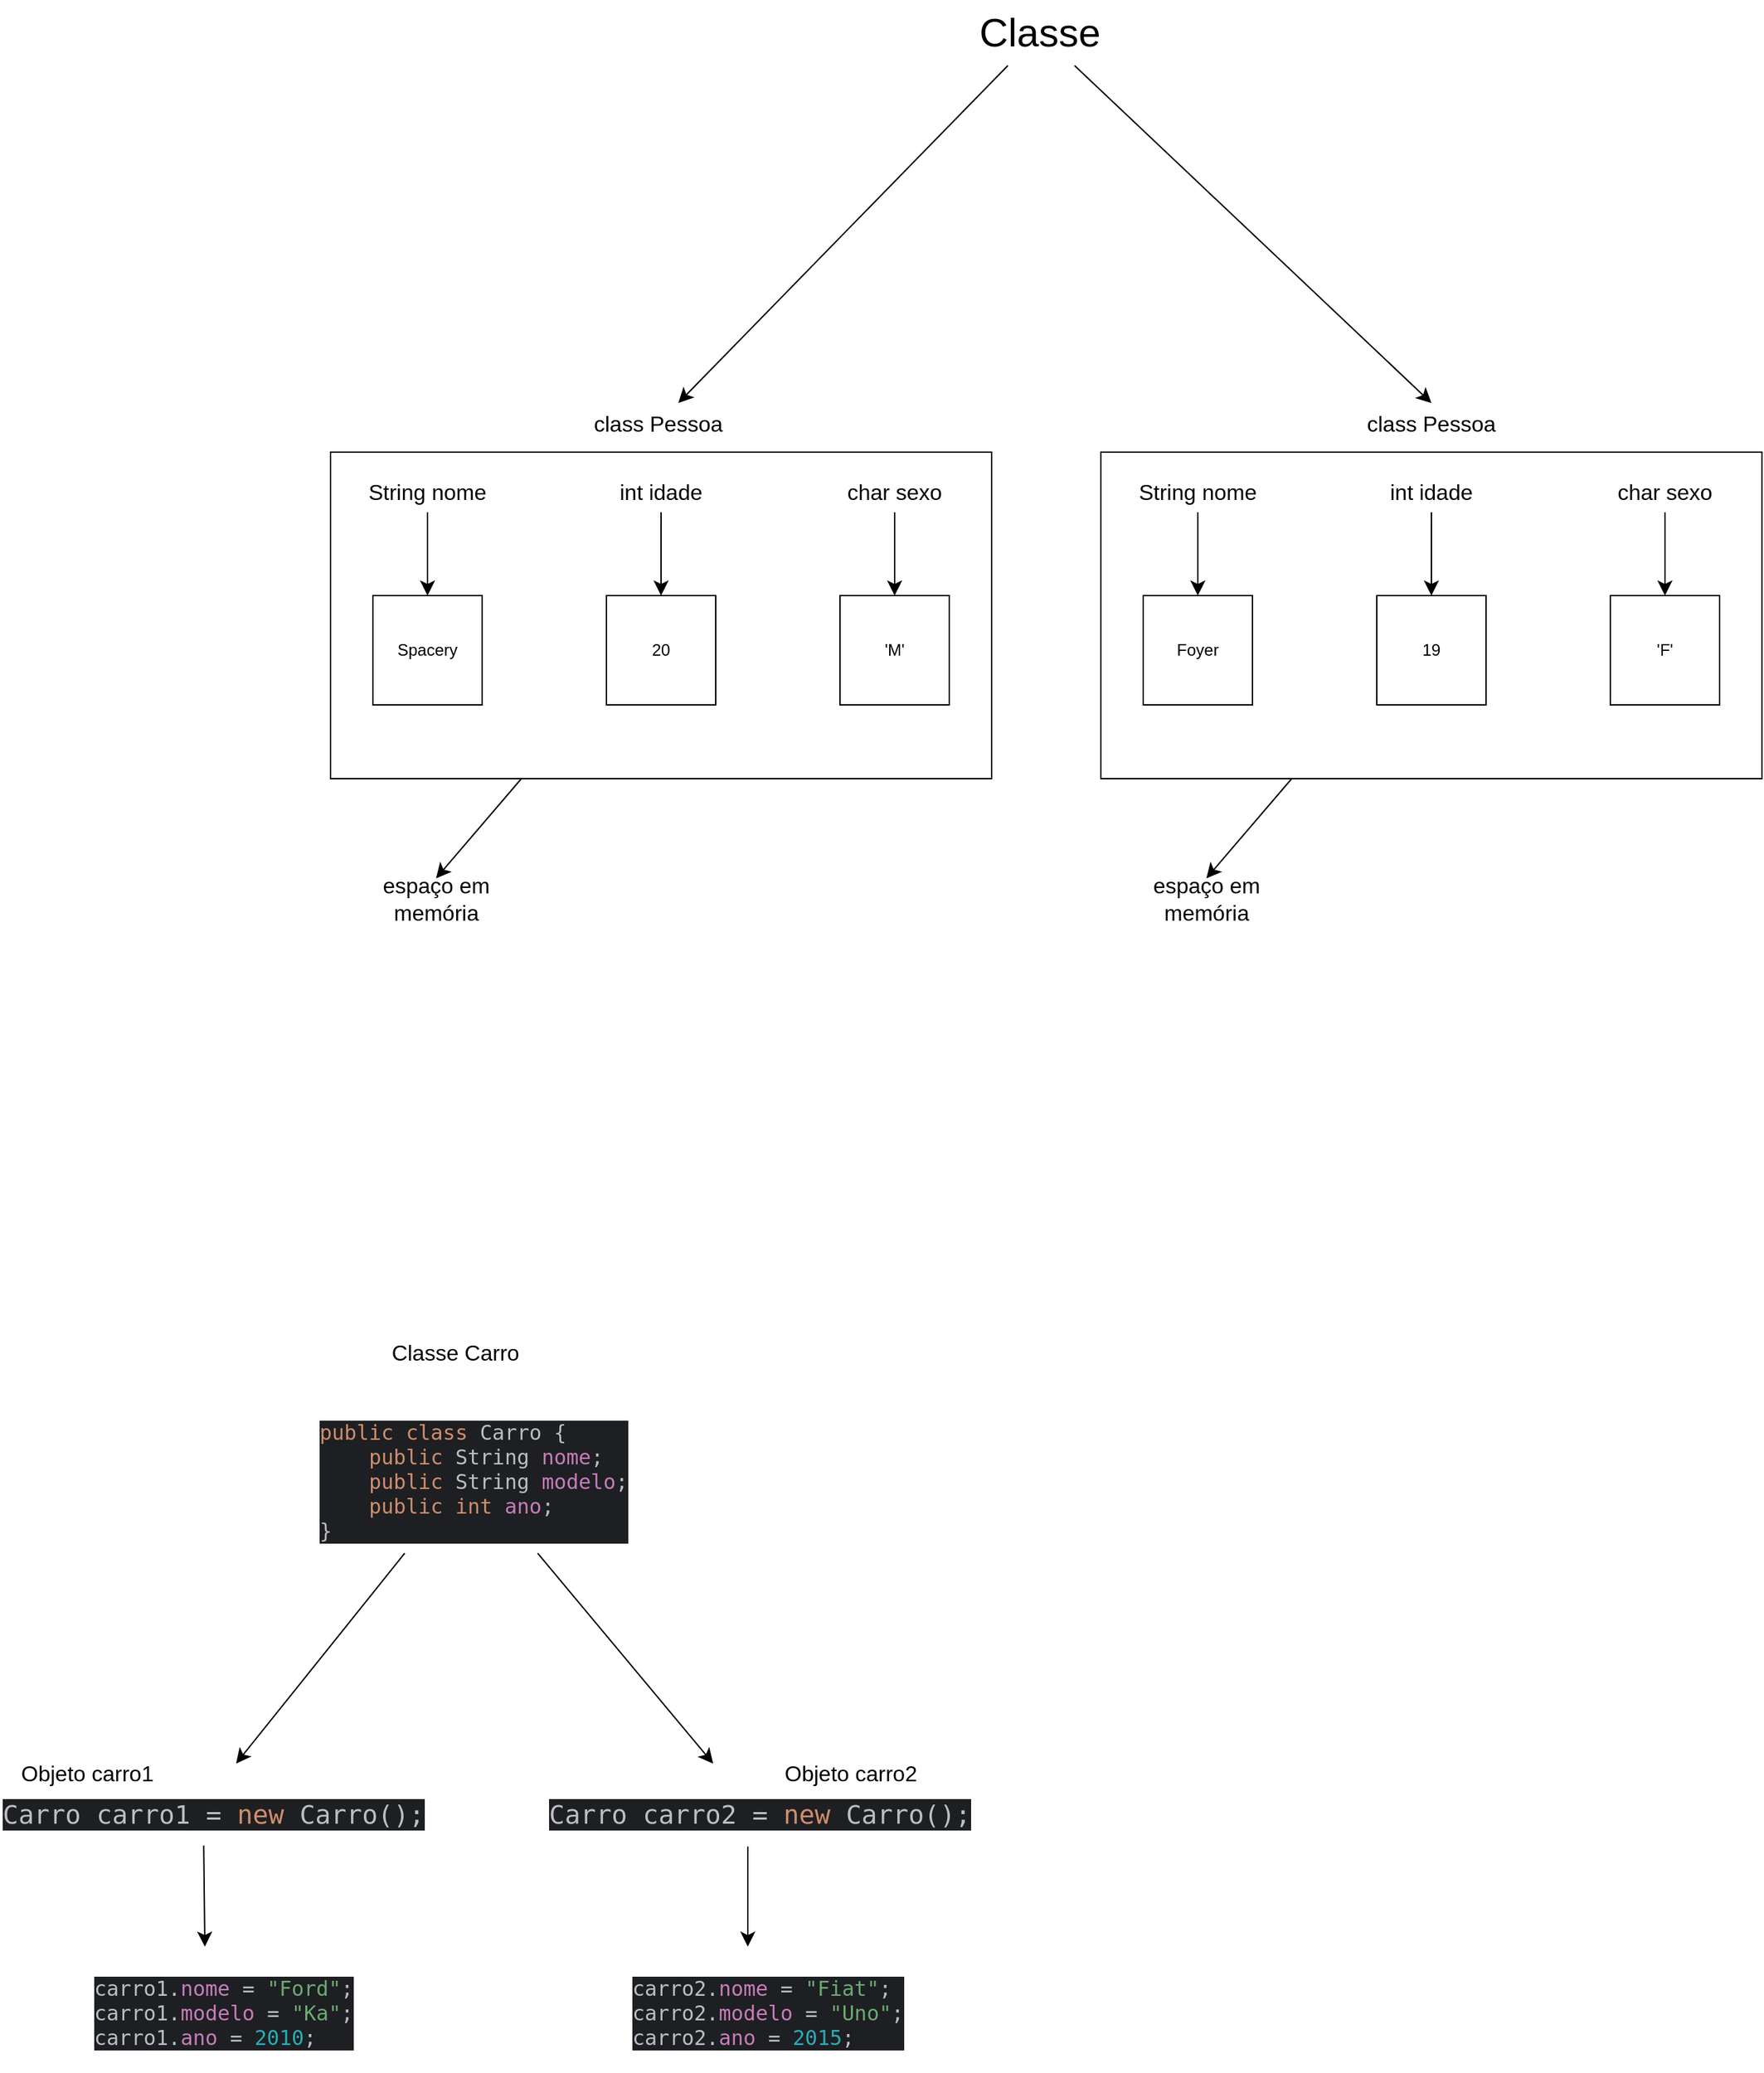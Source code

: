 <mxfile version="26.2.4">
  <diagram name="Página-1" id="bw14ixM7F8a6h-0HpJix">
    <mxGraphModel dx="1544" dy="1267" grid="0" gridSize="10" guides="1" tooltips="1" connect="1" arrows="1" fold="1" page="0" pageScale="1" pageWidth="827" pageHeight="1169" background="none" math="0" shadow="0">
      <root>
        <mxCell id="0" />
        <mxCell id="1" parent="0" />
        <mxCell id="WvhtQV-oZC2lpmm6LuLU-11" value="" style="rounded=0;whiteSpace=wrap;html=1;" vertex="1" parent="1">
          <mxGeometry x="-540.99" y="22" width="484" height="239" as="geometry" />
        </mxCell>
        <mxCell id="WvhtQV-oZC2lpmm6LuLU-1" value="20" style="whiteSpace=wrap;html=1;aspect=fixed;" vertex="1" parent="1">
          <mxGeometry x="-339" y="127" width="80" height="80" as="geometry" />
        </mxCell>
        <mxCell id="WvhtQV-oZC2lpmm6LuLU-3" style="edgeStyle=none;curved=1;rounded=0;orthogonalLoop=1;jettySize=auto;html=1;entryX=0.5;entryY=0;entryDx=0;entryDy=0;fontSize=12;startSize=8;endSize=8;" edge="1" parent="1" source="WvhtQV-oZC2lpmm6LuLU-2" target="WvhtQV-oZC2lpmm6LuLU-1">
          <mxGeometry relative="1" as="geometry" />
        </mxCell>
        <mxCell id="WvhtQV-oZC2lpmm6LuLU-2" value="int idade" style="text;strokeColor=none;align=center;fillColor=none;html=1;verticalAlign=middle;whiteSpace=wrap;rounded=0;fontSize=16;" vertex="1" parent="1">
          <mxGeometry x="-336.84" y="36" width="75.69" height="30" as="geometry" />
        </mxCell>
        <mxCell id="WvhtQV-oZC2lpmm6LuLU-4" style="edgeStyle=none;curved=1;rounded=0;orthogonalLoop=1;jettySize=auto;html=1;entryX=0.5;entryY=0;entryDx=0;entryDy=0;fontSize=12;startSize=8;endSize=8;" edge="1" target="WvhtQV-oZC2lpmm6LuLU-5" parent="1">
          <mxGeometry relative="1" as="geometry">
            <mxPoint x="-128" y="66" as="sourcePoint" />
          </mxGeometry>
        </mxCell>
        <mxCell id="WvhtQV-oZC2lpmm6LuLU-5" value="&#39;M&#39;" style="whiteSpace=wrap;html=1;aspect=fixed;" vertex="1" parent="1">
          <mxGeometry x="-168" y="127" width="80" height="80" as="geometry" />
        </mxCell>
        <mxCell id="WvhtQV-oZC2lpmm6LuLU-6" value="char sexo" style="text;strokeColor=none;align=center;fillColor=none;html=1;verticalAlign=middle;whiteSpace=wrap;rounded=0;fontSize=16;" vertex="1" parent="1">
          <mxGeometry x="-165.84" y="36" width="75.69" height="30" as="geometry" />
        </mxCell>
        <mxCell id="WvhtQV-oZC2lpmm6LuLU-7" style="edgeStyle=none;curved=1;rounded=0;orthogonalLoop=1;jettySize=auto;html=1;entryX=0.5;entryY=0;entryDx=0;entryDy=0;fontSize=12;startSize=8;endSize=8;" edge="1" source="WvhtQV-oZC2lpmm6LuLU-9" target="WvhtQV-oZC2lpmm6LuLU-8" parent="1">
          <mxGeometry relative="1" as="geometry" />
        </mxCell>
        <mxCell id="WvhtQV-oZC2lpmm6LuLU-8" value="Spacery" style="whiteSpace=wrap;html=1;aspect=fixed;" vertex="1" parent="1">
          <mxGeometry x="-509.99" y="127" width="80" height="80" as="geometry" />
        </mxCell>
        <mxCell id="WvhtQV-oZC2lpmm6LuLU-9" value="String nome" style="text;strokeColor=none;align=center;fillColor=none;html=1;verticalAlign=middle;whiteSpace=wrap;rounded=0;fontSize=16;" vertex="1" parent="1">
          <mxGeometry x="-517.91" y="36" width="95.84" height="30" as="geometry" />
        </mxCell>
        <mxCell id="WvhtQV-oZC2lpmm6LuLU-12" value="class Pessoa" style="text;strokeColor=none;align=center;fillColor=none;html=1;verticalAlign=middle;whiteSpace=wrap;rounded=0;fontSize=16;" vertex="1" parent="1">
          <mxGeometry x="-356" y="-14" width="110" height="30" as="geometry" />
        </mxCell>
        <mxCell id="WvhtQV-oZC2lpmm6LuLU-13" value="espaço em memória" style="text;strokeColor=none;align=center;fillColor=none;html=1;verticalAlign=middle;whiteSpace=wrap;rounded=0;fontSize=16;" vertex="1" parent="1">
          <mxGeometry x="-528" y="334" width="128.5" height="30" as="geometry" />
        </mxCell>
        <mxCell id="WvhtQV-oZC2lpmm6LuLU-16" value="" style="endArrow=classic;html=1;rounded=0;fontSize=12;startSize=8;endSize=8;curved=1;entryX=0.5;entryY=0;entryDx=0;entryDy=0;" edge="1" parent="1" source="WvhtQV-oZC2lpmm6LuLU-11" target="WvhtQV-oZC2lpmm6LuLU-13">
          <mxGeometry width="50" height="50" relative="1" as="geometry">
            <mxPoint x="-380" y="313" as="sourcePoint" />
            <mxPoint x="-295" y="298" as="targetPoint" />
          </mxGeometry>
        </mxCell>
        <mxCell id="WvhtQV-oZC2lpmm6LuLU-17" value="" style="rounded=0;whiteSpace=wrap;html=1;" vertex="1" parent="1">
          <mxGeometry x="23" y="22" width="484" height="239" as="geometry" />
        </mxCell>
        <mxCell id="WvhtQV-oZC2lpmm6LuLU-18" value="19" style="whiteSpace=wrap;html=1;aspect=fixed;" vertex="1" parent="1">
          <mxGeometry x="224.99" y="127" width="80" height="80" as="geometry" />
        </mxCell>
        <mxCell id="WvhtQV-oZC2lpmm6LuLU-19" style="edgeStyle=none;curved=1;rounded=0;orthogonalLoop=1;jettySize=auto;html=1;entryX=0.5;entryY=0;entryDx=0;entryDy=0;fontSize=12;startSize=8;endSize=8;" edge="1" source="WvhtQV-oZC2lpmm6LuLU-20" target="WvhtQV-oZC2lpmm6LuLU-18" parent="1">
          <mxGeometry relative="1" as="geometry" />
        </mxCell>
        <mxCell id="WvhtQV-oZC2lpmm6LuLU-20" value="int idade" style="text;strokeColor=none;align=center;fillColor=none;html=1;verticalAlign=middle;whiteSpace=wrap;rounded=0;fontSize=16;" vertex="1" parent="1">
          <mxGeometry x="227.15" y="36" width="75.69" height="30" as="geometry" />
        </mxCell>
        <mxCell id="WvhtQV-oZC2lpmm6LuLU-21" style="edgeStyle=none;curved=1;rounded=0;orthogonalLoop=1;jettySize=auto;html=1;entryX=0.5;entryY=0;entryDx=0;entryDy=0;fontSize=12;startSize=8;endSize=8;" edge="1" target="WvhtQV-oZC2lpmm6LuLU-22" parent="1">
          <mxGeometry relative="1" as="geometry">
            <mxPoint x="435.99" y="66" as="sourcePoint" />
          </mxGeometry>
        </mxCell>
        <mxCell id="WvhtQV-oZC2lpmm6LuLU-22" value="&#39;F&#39;" style="whiteSpace=wrap;html=1;aspect=fixed;" vertex="1" parent="1">
          <mxGeometry x="395.99" y="127" width="80" height="80" as="geometry" />
        </mxCell>
        <mxCell id="WvhtQV-oZC2lpmm6LuLU-23" value="char sexo" style="text;strokeColor=none;align=center;fillColor=none;html=1;verticalAlign=middle;whiteSpace=wrap;rounded=0;fontSize=16;" vertex="1" parent="1">
          <mxGeometry x="398.15" y="36" width="75.69" height="30" as="geometry" />
        </mxCell>
        <mxCell id="WvhtQV-oZC2lpmm6LuLU-24" style="edgeStyle=none;curved=1;rounded=0;orthogonalLoop=1;jettySize=auto;html=1;entryX=0.5;entryY=0;entryDx=0;entryDy=0;fontSize=12;startSize=8;endSize=8;" edge="1" source="WvhtQV-oZC2lpmm6LuLU-26" target="WvhtQV-oZC2lpmm6LuLU-25" parent="1">
          <mxGeometry relative="1" as="geometry" />
        </mxCell>
        <mxCell id="WvhtQV-oZC2lpmm6LuLU-25" value="Foyer" style="whiteSpace=wrap;html=1;aspect=fixed;" vertex="1" parent="1">
          <mxGeometry x="54" y="127" width="80" height="80" as="geometry" />
        </mxCell>
        <mxCell id="WvhtQV-oZC2lpmm6LuLU-26" value="String nome" style="text;strokeColor=none;align=center;fillColor=none;html=1;verticalAlign=middle;whiteSpace=wrap;rounded=0;fontSize=16;" vertex="1" parent="1">
          <mxGeometry x="46.08" y="36" width="95.84" height="30" as="geometry" />
        </mxCell>
        <mxCell id="WvhtQV-oZC2lpmm6LuLU-27" value="class Pessoa" style="text;strokeColor=none;align=center;fillColor=none;html=1;verticalAlign=middle;whiteSpace=wrap;rounded=0;fontSize=16;" vertex="1" parent="1">
          <mxGeometry x="210.99" y="-14" width="108.01" height="30" as="geometry" />
        </mxCell>
        <mxCell id="WvhtQV-oZC2lpmm6LuLU-28" value="espaço em memória" style="text;strokeColor=none;align=center;fillColor=none;html=1;verticalAlign=middle;whiteSpace=wrap;rounded=0;fontSize=16;" vertex="1" parent="1">
          <mxGeometry x="35.99" y="334" width="128.5" height="30" as="geometry" />
        </mxCell>
        <mxCell id="WvhtQV-oZC2lpmm6LuLU-29" value="" style="endArrow=classic;html=1;rounded=0;fontSize=12;startSize=8;endSize=8;curved=1;entryX=0.5;entryY=0;entryDx=0;entryDy=0;" edge="1" source="WvhtQV-oZC2lpmm6LuLU-17" target="WvhtQV-oZC2lpmm6LuLU-28" parent="1">
          <mxGeometry width="50" height="50" relative="1" as="geometry">
            <mxPoint x="183.99" y="313" as="sourcePoint" />
            <mxPoint x="268.99" y="298" as="targetPoint" />
          </mxGeometry>
        </mxCell>
        <mxCell id="WvhtQV-oZC2lpmm6LuLU-31" style="edgeStyle=none;curved=1;rounded=0;orthogonalLoop=1;jettySize=auto;html=1;fontSize=12;startSize=8;endSize=8;" edge="1" parent="1" source="WvhtQV-oZC2lpmm6LuLU-30" target="WvhtQV-oZC2lpmm6LuLU-12">
          <mxGeometry relative="1" as="geometry" />
        </mxCell>
        <mxCell id="WvhtQV-oZC2lpmm6LuLU-32" style="edgeStyle=none;curved=1;rounded=0;orthogonalLoop=1;jettySize=auto;html=1;entryX=0.5;entryY=0;entryDx=0;entryDy=0;fontSize=12;startSize=8;endSize=8;" edge="1" parent="1" source="WvhtQV-oZC2lpmm6LuLU-30" target="WvhtQV-oZC2lpmm6LuLU-27">
          <mxGeometry relative="1" as="geometry" />
        </mxCell>
        <mxCell id="WvhtQV-oZC2lpmm6LuLU-30" value="&lt;div&gt;&lt;font style=&quot;font-size: 29px;&quot;&gt;Classe&lt;/font&gt;&lt;/div&gt;" style="text;strokeColor=none;align=center;fillColor=none;html=1;verticalAlign=middle;whiteSpace=wrap;rounded=0;fontSize=16;" vertex="1" parent="1">
          <mxGeometry x="-79.3" y="-309" width="115.29" height="48" as="geometry" />
        </mxCell>
        <mxCell id="WvhtQV-oZC2lpmm6LuLU-38" style="edgeStyle=none;curved=1;rounded=0;orthogonalLoop=1;jettySize=auto;html=1;fontSize=12;startSize=8;endSize=8;" edge="1" parent="1" source="WvhtQV-oZC2lpmm6LuLU-34" target="WvhtQV-oZC2lpmm6LuLU-36">
          <mxGeometry relative="1" as="geometry" />
        </mxCell>
        <mxCell id="WvhtQV-oZC2lpmm6LuLU-39" style="edgeStyle=none;curved=1;rounded=0;orthogonalLoop=1;jettySize=auto;html=1;fontSize=12;startSize=8;endSize=8;" edge="1" parent="1" source="WvhtQV-oZC2lpmm6LuLU-34" target="WvhtQV-oZC2lpmm6LuLU-37">
          <mxGeometry relative="1" as="geometry" />
        </mxCell>
        <mxCell id="WvhtQV-oZC2lpmm6LuLU-34" value="&lt;div style=&quot;background-color:#1e1f22;color:#bcbec4&quot;&gt;&lt;pre style=&quot;font-family:&#39;JetBrains Mono&#39;,monospace;font-size:9,8pt;&quot;&gt;&lt;span style=&quot;color:#cf8e6d;&quot;&gt;public class &lt;/span&gt;Carro {&lt;br&gt;    &lt;span style=&quot;color:#cf8e6d;&quot;&gt;public &lt;/span&gt;String &lt;span style=&quot;color:#c77dbb;&quot;&gt;nome&lt;/span&gt;;&lt;br&gt;    &lt;span style=&quot;color:#cf8e6d;&quot;&gt;public &lt;/span&gt;String &lt;span style=&quot;color:#c77dbb;&quot;&gt;modelo&lt;/span&gt;;&lt;br&gt;    &lt;span style=&quot;color:#cf8e6d;&quot;&gt;public int &lt;/span&gt;&lt;span style=&quot;color:#c77dbb;&quot;&gt;ano&lt;/span&gt;;&lt;br&gt;}&lt;/pre&gt;&lt;/div&gt;" style="text;whiteSpace=wrap;html=1;fontSize=15;" vertex="1" parent="1">
          <mxGeometry x="-550.99" y="709" width="224" height="119" as="geometry" />
        </mxCell>
        <mxCell id="WvhtQV-oZC2lpmm6LuLU-35" value="Classe Carro" style="text;strokeColor=none;align=center;fillColor=none;html=1;verticalAlign=middle;whiteSpace=wrap;rounded=0;fontSize=16;" vertex="1" parent="1">
          <mxGeometry x="-517.91" y="667" width="136.78" height="27" as="geometry" />
        </mxCell>
        <mxCell id="WvhtQV-oZC2lpmm6LuLU-41" style="edgeStyle=none;curved=1;rounded=0;orthogonalLoop=1;jettySize=auto;html=1;fontSize=12;startSize=8;endSize=8;" edge="1" parent="1" source="WvhtQV-oZC2lpmm6LuLU-36" target="WvhtQV-oZC2lpmm6LuLU-40">
          <mxGeometry relative="1" as="geometry" />
        </mxCell>
        <mxCell id="WvhtQV-oZC2lpmm6LuLU-36" value="&lt;div style=&quot;background-color:#1e1f22;color:#bcbec4&quot;&gt;&lt;pre style=&quot;font-family:&#39;JetBrains Mono&#39;,monospace;font-size:9,8pt;&quot;&gt;Carro carro1 = &lt;span style=&quot;color:#cf8e6d;&quot;&gt;new &lt;/span&gt;Carro();&lt;/pre&gt;&lt;/div&gt;" style="text;whiteSpace=wrap;html=1;fontSize=19;" vertex="1" parent="1">
          <mxGeometry x="-783" y="982" width="297.6" height="60" as="geometry" />
        </mxCell>
        <mxCell id="WvhtQV-oZC2lpmm6LuLU-43" style="edgeStyle=none;curved=1;rounded=0;orthogonalLoop=1;jettySize=auto;html=1;fontSize=12;startSize=8;endSize=8;" edge="1" parent="1" source="WvhtQV-oZC2lpmm6LuLU-37" target="WvhtQV-oZC2lpmm6LuLU-42">
          <mxGeometry relative="1" as="geometry" />
        </mxCell>
        <mxCell id="WvhtQV-oZC2lpmm6LuLU-37" value="&lt;div style=&quot;background-color:#1e1f22;color:#bcbec4&quot;&gt;&lt;pre style=&quot;font-family:&#39;JetBrains Mono&#39;,monospace;font-size:9,8pt;&quot;&gt;Carro carro2 = &lt;span style=&quot;color:#cf8e6d;&quot;&gt;new &lt;/span&gt;Carro();&lt;/pre&gt;&lt;/div&gt;" style="text;whiteSpace=wrap;html=1;fontSize=19;" vertex="1" parent="1">
          <mxGeometry x="-383" y="982" width="295" height="60.8" as="geometry" />
        </mxCell>
        <mxCell id="WvhtQV-oZC2lpmm6LuLU-40" value="&lt;div style=&quot;background-color:#1e1f22;color:#bcbec4&quot;&gt;&lt;pre style=&quot;font-family:&#39;JetBrains Mono&#39;,monospace;font-size:9,8pt;&quot;&gt;carro1.&lt;span style=&quot;color:#c77dbb;&quot;&gt;nome &lt;/span&gt;= &lt;span style=&quot;color:#6aab73;&quot;&gt;&quot;Ford&quot;&lt;/span&gt;;&lt;br&gt;carro1.&lt;span style=&quot;color:#c77dbb;&quot;&gt;modelo &lt;/span&gt;= &lt;span style=&quot;color:#6aab73;&quot;&gt;&quot;Ka&quot;&lt;/span&gt;;&lt;br&gt;carro1.&lt;span style=&quot;color:#c77dbb;&quot;&gt;ano &lt;/span&gt;= &lt;span style=&quot;color:#2aacb8;&quot;&gt;2010&lt;/span&gt;;&lt;/pre&gt;&lt;/div&gt;" style="text;whiteSpace=wrap;html=1;fontSize=15;" vertex="1" parent="1">
          <mxGeometry x="-716" y="1116" width="167" height="89" as="geometry" />
        </mxCell>
        <mxCell id="WvhtQV-oZC2lpmm6LuLU-42" value="&lt;div style=&quot;background-color:#1e1f22;color:#bcbec4&quot;&gt;&lt;pre style=&quot;font-family:&#39;JetBrains Mono&#39;,monospace;font-size:9,8pt;&quot;&gt;carro2.&lt;span style=&quot;color:#c77dbb;&quot;&gt;nome &lt;/span&gt;= &lt;span style=&quot;color:#6aab73;&quot;&gt;&quot;Fiat&quot;&lt;/span&gt;;&lt;br&gt;carro2.&lt;span style=&quot;color:#c77dbb;&quot;&gt;modelo &lt;/span&gt;= &lt;span style=&quot;color:#6aab73;&quot;&gt;&quot;Uno&quot;&lt;/span&gt;;&lt;br&gt;carro2.&lt;span style=&quot;color:#c77dbb;&quot;&gt;ano &lt;/span&gt;= &lt;span style=&quot;color:#2aacb8;&quot;&gt;2015&lt;/span&gt;;&lt;/pre&gt;&lt;/div&gt;" style="text;whiteSpace=wrap;html=1;fontSize=15;" vertex="1" parent="1">
          <mxGeometry x="-321.997" y="1116.002" width="173" height="89" as="geometry" />
        </mxCell>
        <mxCell id="WvhtQV-oZC2lpmm6LuLU-44" value="&lt;div&gt;Objeto carro1&lt;/div&gt;" style="text;strokeColor=none;align=center;fillColor=none;html=1;verticalAlign=middle;whiteSpace=wrap;rounded=0;fontSize=16;" vertex="1" parent="1">
          <mxGeometry x="-780" y="974" width="122" height="30" as="geometry" />
        </mxCell>
        <mxCell id="WvhtQV-oZC2lpmm6LuLU-45" value="&lt;div&gt;Objeto carro2&lt;/div&gt;" style="text;strokeColor=none;align=center;fillColor=none;html=1;verticalAlign=middle;whiteSpace=wrap;rounded=0;fontSize=16;" vertex="1" parent="1">
          <mxGeometry x="-221" y="974" width="122" height="30" as="geometry" />
        </mxCell>
      </root>
    </mxGraphModel>
  </diagram>
</mxfile>
